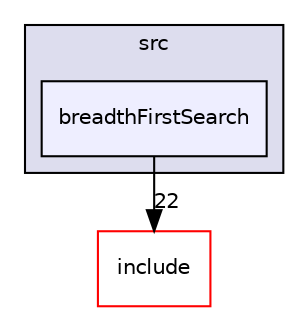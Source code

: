 digraph "breadthFirstSearch" {
  compound=true
  node [ fontsize="10", fontname="Helvetica"];
  edge [ labelfontsize="10", labelfontname="Helvetica"];
  subgraph clusterdir_0c835b2c0263a359a63ff950e7b4b437 {
    graph [ bgcolor="#ddddee", pencolor="black", label="src" fontname="Helvetica", fontsize="10", URL="dir_0c835b2c0263a359a63ff950e7b4b437.html"]
  dir_382f5479db134214601e10da1e453386 [shape=box, label="breadthFirstSearch", style="filled", fillcolor="#eeeeff", pencolor="black", URL="dir_382f5479db134214601e10da1e453386.html"];
  }
  dir_d828925fd371daeaa4c854aa07a3082a [shape=box label="include" fillcolor="white" style="filled" color="red" URL="dir_d828925fd371daeaa4c854aa07a3082a.html"];
  dir_382f5479db134214601e10da1e453386->dir_d828925fd371daeaa4c854aa07a3082a [headlabel="22", labeldistance=1.5 headhref="dir_000026_000008.html"];
}

